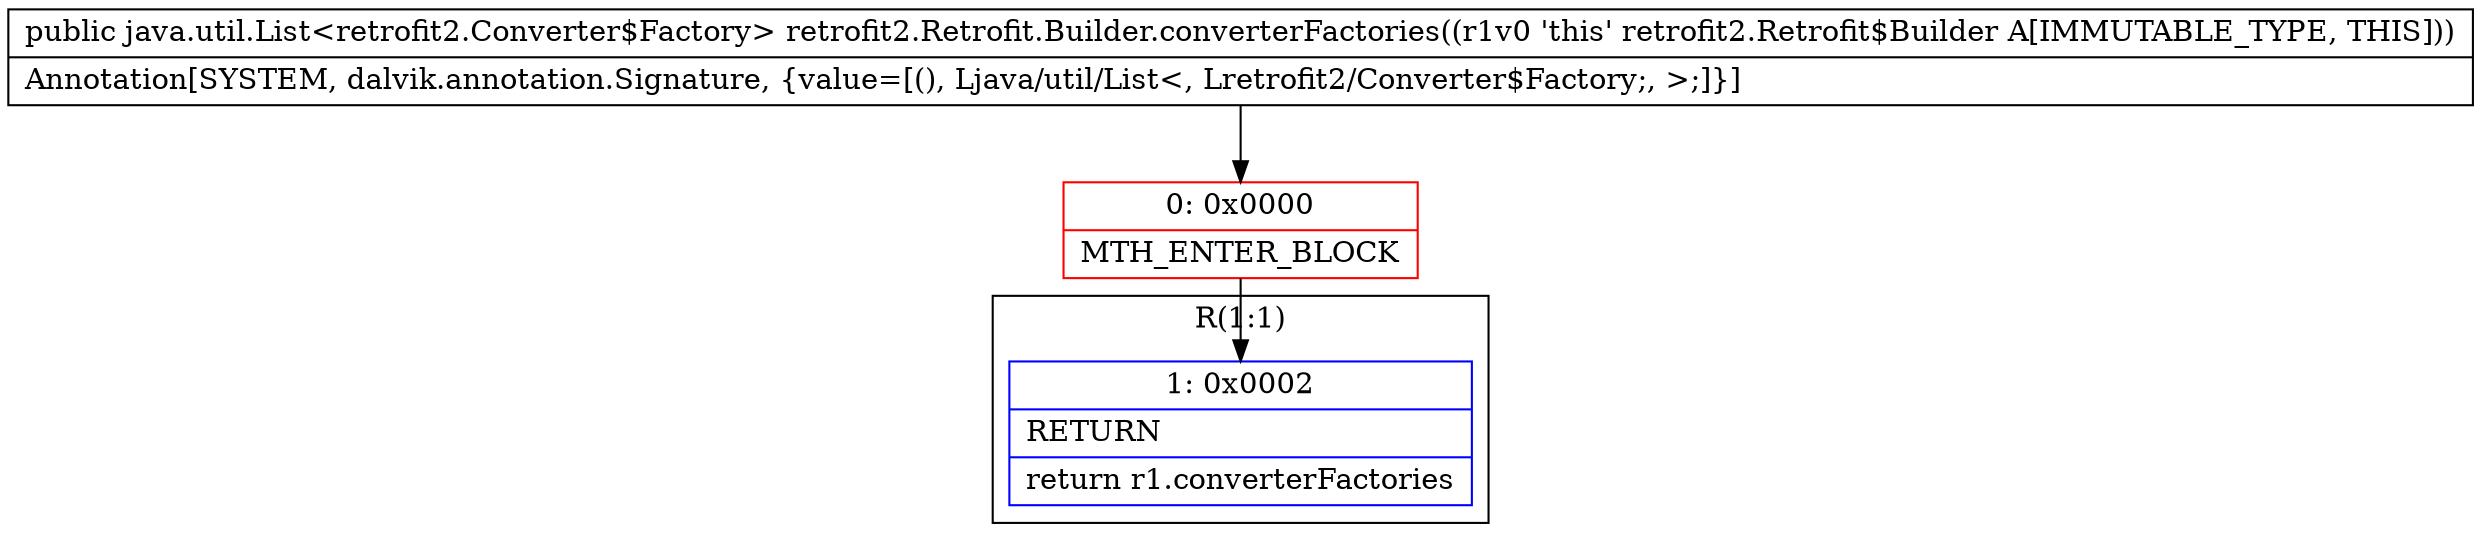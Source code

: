 digraph "CFG forretrofit2.Retrofit.Builder.converterFactories()Ljava\/util\/List;" {
subgraph cluster_Region_1198886835 {
label = "R(1:1)";
node [shape=record,color=blue];
Node_1 [shape=record,label="{1\:\ 0x0002|RETURN\l|return r1.converterFactories\l}"];
}
Node_0 [shape=record,color=red,label="{0\:\ 0x0000|MTH_ENTER_BLOCK\l}"];
MethodNode[shape=record,label="{public java.util.List\<retrofit2.Converter$Factory\> retrofit2.Retrofit.Builder.converterFactories((r1v0 'this' retrofit2.Retrofit$Builder A[IMMUTABLE_TYPE, THIS]))  | Annotation[SYSTEM, dalvik.annotation.Signature, \{value=[(), Ljava\/util\/List\<, Lretrofit2\/Converter$Factory;, \>;]\}]\l}"];
MethodNode -> Node_0;
Node_0 -> Node_1;
}

